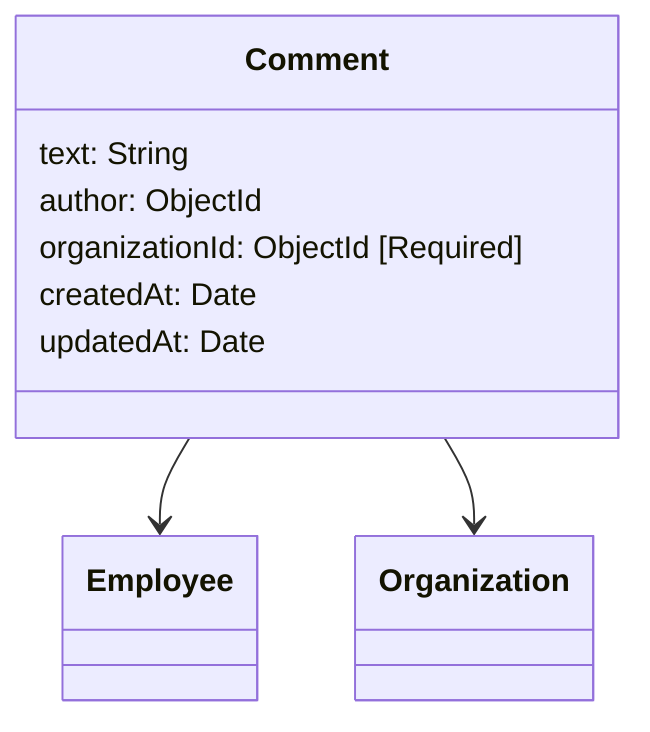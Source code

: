 classDiagram
  class Comment {
    text: String
    author: ObjectId
    organizationId: ObjectId [Required]
    createdAt: Date
    updatedAt: Date
  }

  Comment --> Employee
  Comment --> Organization